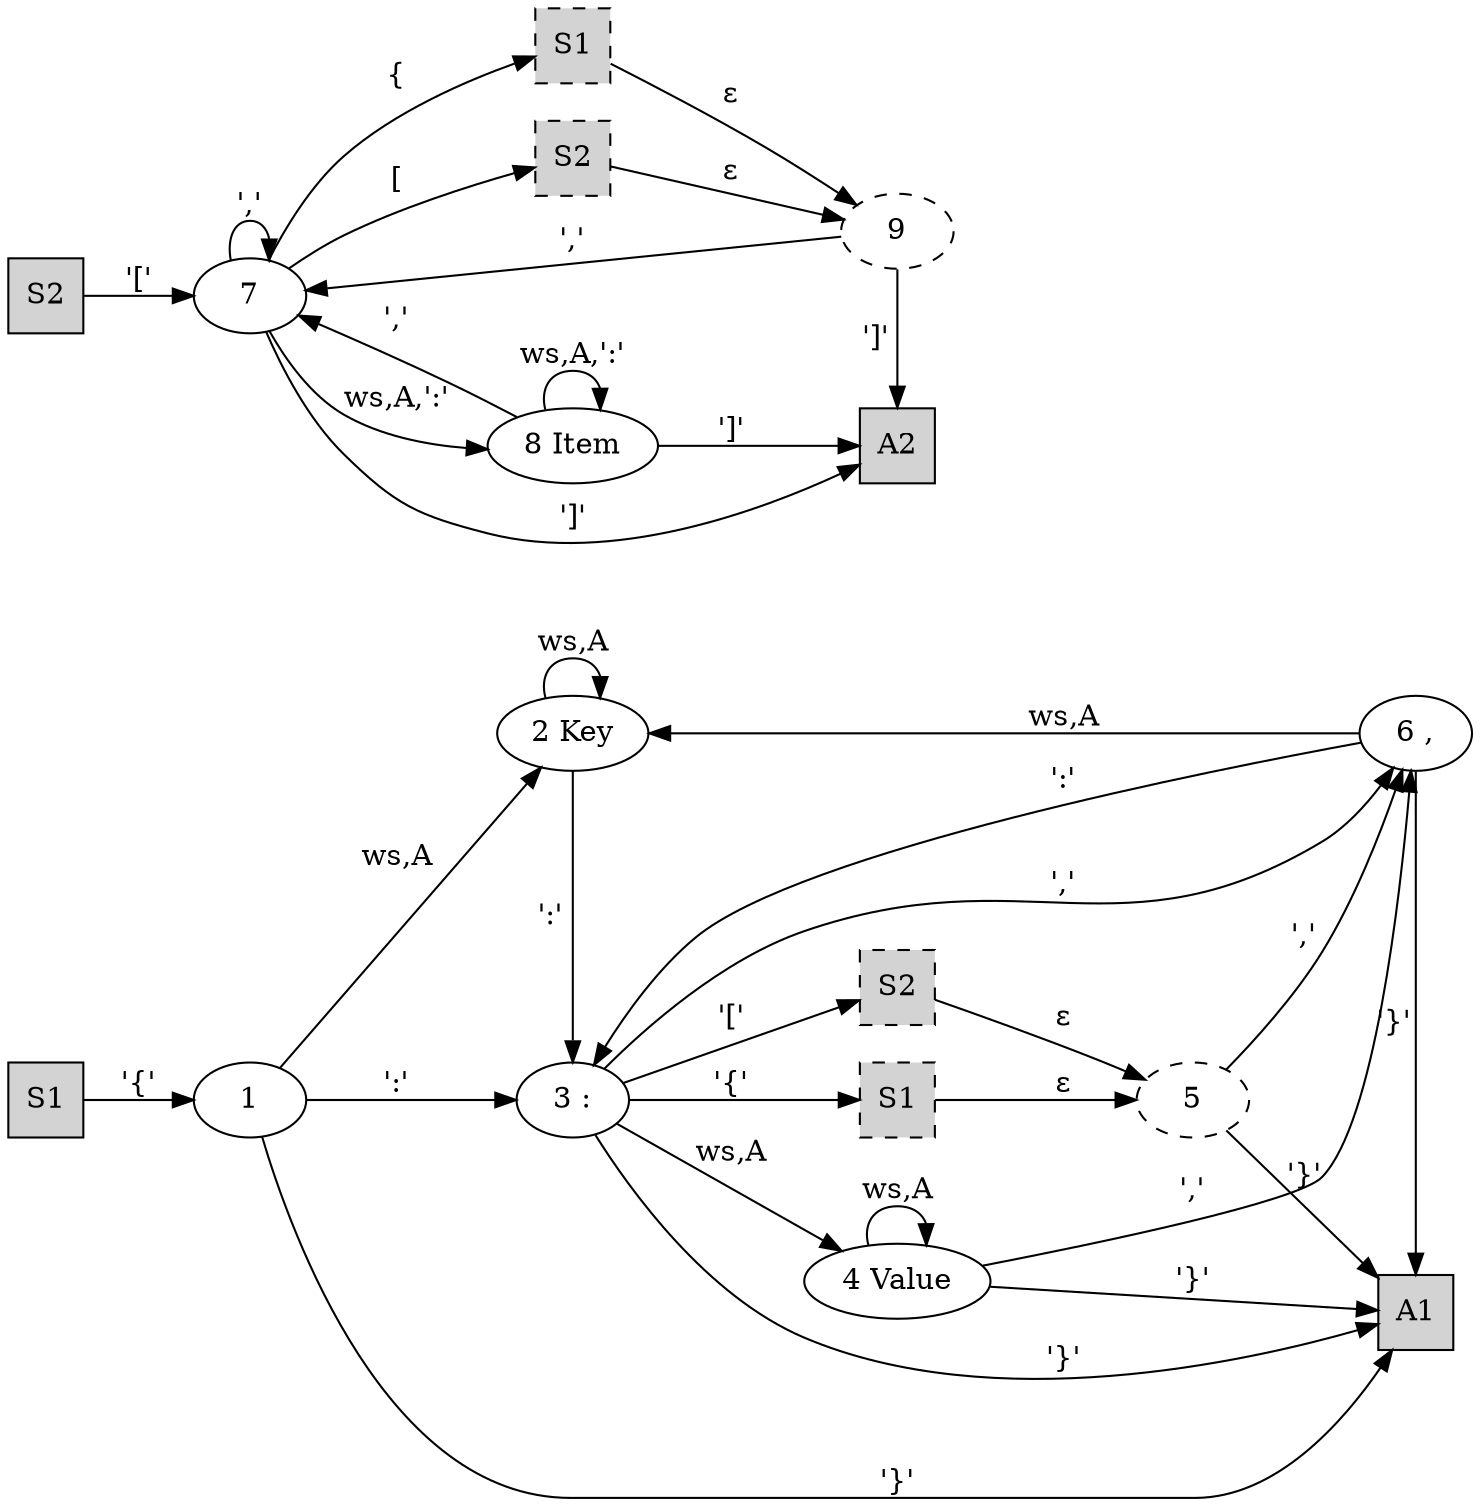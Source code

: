 digraph Automata {
    splines="TRUE";
    rankdir="LR"

    S1  [shape="square",style="filled"]
    S1x  [label="S1",shape="square",style="filled,dashed",group="axis2-1"]
    S1y  [label="S1",shape="square",style="filled,dashed"]
    S2  [shape="square",style="filled"]
    S2x  [label="S2",shape="square",style="filled,dashed"]
    S2y  [label="S2",shape="square",style="filled,dashed"]
    A1  [shape="square",style="filled"]
    A2 [shape="square",style="filled"]
    1  [group="axis2-1"]
    2  [label="2 Key",group="axis2-2"]
    3  [label="3 :",group="axis2-1"]
    6  [label="6 ,",group="axis2-2"]
    4  [label="4 Value"]
    8  [label="8 Item"]
    5  [style="dashed",group="axis2-1"]
    9  [style="dashed"]
    
    S1 -> 1[label="'{'"]
    1  -> 2[label="ws,A"]
    2  -> 2[label="ws,A"]
    2  -> 3[label="':'"]
    1  -> 3[label="':'"]
    3  -> 4[label="ws,A"]
    4  -> 4[label="ws,A"]
    4  -> A1[label="'}'"]
    4  -> 6[label="','"]
    3  -> 6[label="','"]
    6  -> A1[label="'}'"]
    6  -> 2[label="ws,A"]
    6  -> 3[label="':'"]
    1  -> A1[label="'}'"]
    3  -> A1[label="'}'"]
    3  -> S1x[label="'{'"]
    S1x  -> 5[label="ε"]
    3  -> S2x[label="'['"]
    S2x  -> 5[label="ε"]
    5  -> 6[label="','"]
    5  -> A1[label="'}'"]

    S2 -> 7[label="'['"]
    7  -> 8[label="ws,A,':'"]
    7  -> 7[label="','"]
    8  -> 8[label="ws,A,':'"]
    8  -> 7[label="','"]
    8  -> A2[label="']'"]
    7  -> A2[label="']'"]
    7  -> S1y[label="{"]
    7  -> S2y[label="["]
    S1y  -> 9[label="ε"]
    S2y  -> 9[label="ε"]
    9  -> A2[label="']'"]
    9  -> 7[label="','"]

    { rank=min; S1; S2;}
    { rank=same; 4; S1x; S2x; }
    { rank=same; 8; S1y; S2y; 2; 3;}
    { rank=same; 9; A2;}
    { rank=max; A1; 6;}
    { rank=same; 1; 7;}
}